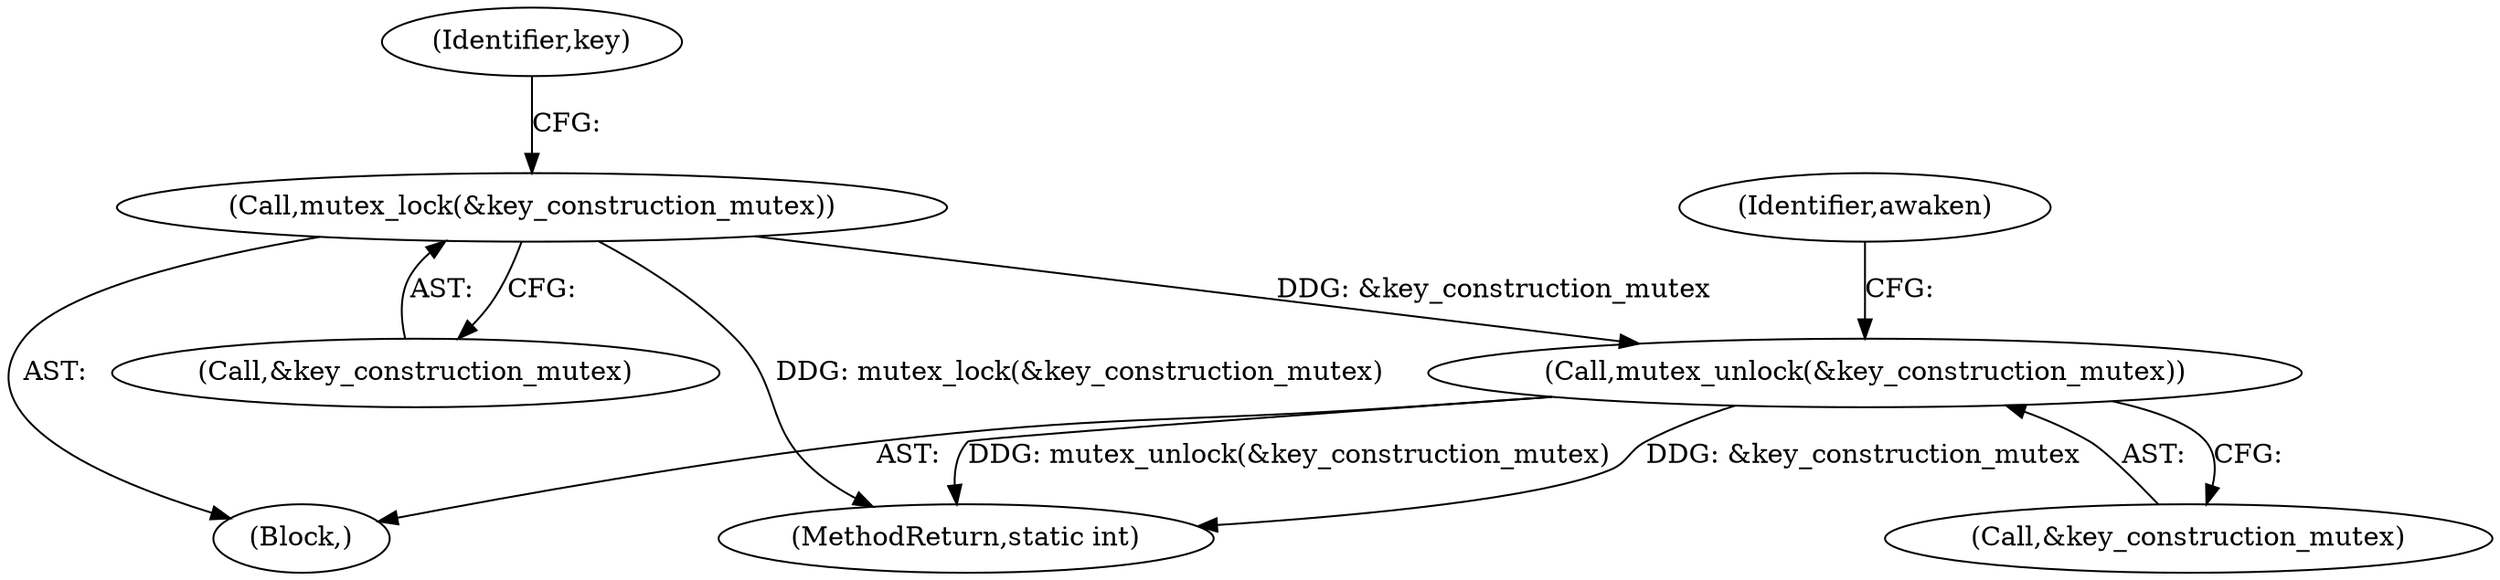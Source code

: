 digraph "0_linux_363b02dab09b3226f3bd1420dad9c72b79a42a76_4@API" {
"1000209" [label="(Call,mutex_unlock(&key_construction_mutex))"];
"1000126" [label="(Call,mutex_lock(&key_construction_mutex))"];
"1000209" [label="(Call,mutex_unlock(&key_construction_mutex))"];
"1000112" [label="(Block,)"];
"1000127" [label="(Call,&key_construction_mutex)"];
"1000213" [label="(Identifier,awaken)"];
"1000222" [label="(MethodReturn,static int)"];
"1000126" [label="(Call,mutex_lock(&key_construction_mutex))"];
"1000132" [label="(Identifier,key)"];
"1000210" [label="(Call,&key_construction_mutex)"];
"1000209" -> "1000112"  [label="AST: "];
"1000209" -> "1000210"  [label="CFG: "];
"1000210" -> "1000209"  [label="AST: "];
"1000213" -> "1000209"  [label="CFG: "];
"1000209" -> "1000222"  [label="DDG: mutex_unlock(&key_construction_mutex)"];
"1000209" -> "1000222"  [label="DDG: &key_construction_mutex"];
"1000126" -> "1000209"  [label="DDG: &key_construction_mutex"];
"1000126" -> "1000112"  [label="AST: "];
"1000126" -> "1000127"  [label="CFG: "];
"1000127" -> "1000126"  [label="AST: "];
"1000132" -> "1000126"  [label="CFG: "];
"1000126" -> "1000222"  [label="DDG: mutex_lock(&key_construction_mutex)"];
}
